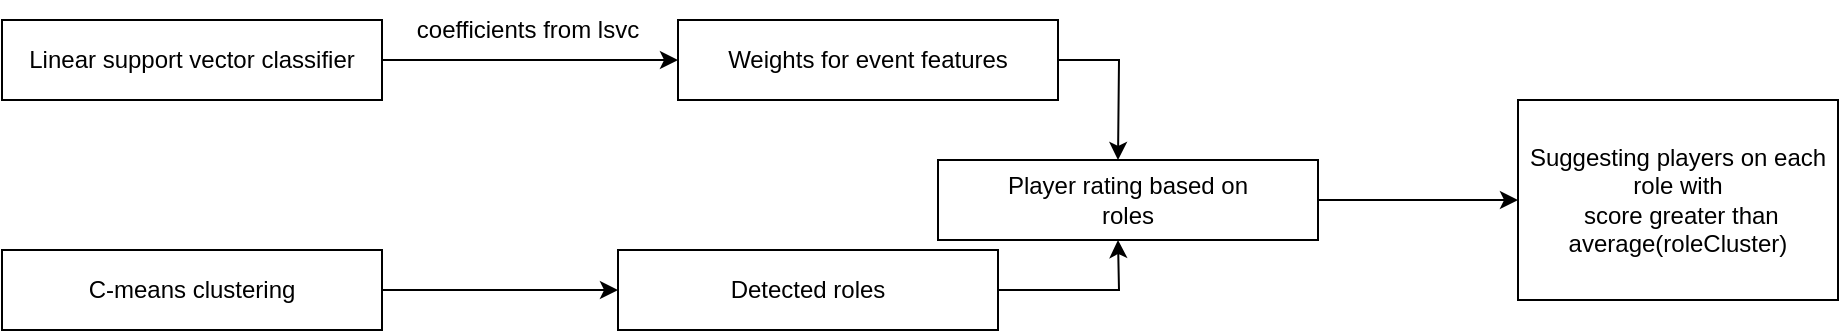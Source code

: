 <mxfile version="24.7.0" type="github">
  <diagram name="Page-1" id="SC-BxqLPSgjXVjuMUX3Q">
    <mxGraphModel dx="1434" dy="752" grid="1" gridSize="10" guides="1" tooltips="1" connect="1" arrows="1" fold="1" page="1" pageScale="1" pageWidth="850" pageHeight="1100" math="0" shadow="0">
      <root>
        <mxCell id="0" />
        <mxCell id="1" parent="0" />
        <mxCell id="a-muzrm8eiG3wozJ5mPS-7" style="edgeStyle=orthogonalEdgeStyle;rounded=0;orthogonalLoop=1;jettySize=auto;html=1;entryX=0;entryY=0.5;entryDx=0;entryDy=0;" parent="1" source="rX-7Qq154gYQwjGp52s8-1" target="rX-7Qq154gYQwjGp52s8-6" edge="1">
          <mxGeometry relative="1" as="geometry" />
        </mxCell>
        <mxCell id="rX-7Qq154gYQwjGp52s8-1" value="Linear support vector classifier" style="rounded=0;whiteSpace=wrap;html=1;" parent="1" vertex="1">
          <mxGeometry x="42" y="80" width="190" height="40" as="geometry" />
        </mxCell>
        <mxCell id="a-muzrm8eiG3wozJ5mPS-6" value="" style="edgeStyle=orthogonalEdgeStyle;rounded=0;orthogonalLoop=1;jettySize=auto;html=1;entryX=0;entryY=0.5;entryDx=0;entryDy=0;" parent="1" source="rX-7Qq154gYQwjGp52s8-2" target="rX-7Qq154gYQwjGp52s8-7" edge="1">
          <mxGeometry relative="1" as="geometry" />
        </mxCell>
        <mxCell id="rX-7Qq154gYQwjGp52s8-2" value="C-means clustering" style="rounded=0;whiteSpace=wrap;html=1;" parent="1" vertex="1">
          <mxGeometry x="42" y="195" width="190" height="40" as="geometry" />
        </mxCell>
        <mxCell id="rX-7Qq154gYQwjGp52s8-8" style="edgeStyle=orthogonalEdgeStyle;rounded=0;orthogonalLoop=1;jettySize=auto;html=1;" parent="1" source="rX-7Qq154gYQwjGp52s8-6" edge="1">
          <mxGeometry relative="1" as="geometry">
            <mxPoint x="600" y="150" as="targetPoint" />
          </mxGeometry>
        </mxCell>
        <mxCell id="rX-7Qq154gYQwjGp52s8-6" value="Weights for event features" style="rounded=0;whiteSpace=wrap;html=1;" parent="1" vertex="1">
          <mxGeometry x="380" y="80" width="190" height="40" as="geometry" />
        </mxCell>
        <mxCell id="rX-7Qq154gYQwjGp52s8-9" style="edgeStyle=orthogonalEdgeStyle;rounded=0;orthogonalLoop=1;jettySize=auto;html=1;" parent="1" source="rX-7Qq154gYQwjGp52s8-7" edge="1">
          <mxGeometry relative="1" as="geometry">
            <mxPoint x="600" y="190" as="targetPoint" />
          </mxGeometry>
        </mxCell>
        <mxCell id="rX-7Qq154gYQwjGp52s8-7" value="Detected roles" style="rounded=0;whiteSpace=wrap;html=1;" parent="1" vertex="1">
          <mxGeometry x="350" y="195" width="190" height="40" as="geometry" />
        </mxCell>
        <mxCell id="rX-7Qq154gYQwjGp52s8-14" style="edgeStyle=orthogonalEdgeStyle;rounded=0;orthogonalLoop=1;jettySize=auto;html=1;exitX=1;exitY=0.5;exitDx=0;exitDy=0;entryX=0;entryY=0.5;entryDx=0;entryDy=0;" parent="1" source="rX-7Qq154gYQwjGp52s8-10" target="rX-7Qq154gYQwjGp52s8-13" edge="1">
          <mxGeometry relative="1" as="geometry" />
        </mxCell>
        <mxCell id="rX-7Qq154gYQwjGp52s8-10" value="Player rating based on&lt;div&gt;roles&lt;/div&gt;" style="rounded=0;whiteSpace=wrap;html=1;" parent="1" vertex="1">
          <mxGeometry x="510" y="150" width="190" height="40" as="geometry" />
        </mxCell>
        <mxCell id="rX-7Qq154gYQwjGp52s8-13" value="Suggesting players on each role with&lt;div&gt;&amp;nbsp;score greater than average(roleCluster)&lt;/div&gt;" style="rounded=0;whiteSpace=wrap;html=1;" parent="1" vertex="1">
          <mxGeometry x="800" y="120" width="160" height="100" as="geometry" />
        </mxCell>
        <mxCell id="a-muzrm8eiG3wozJ5mPS-1" value="coefficients from lsvc" style="text;html=1;align=center;verticalAlign=middle;whiteSpace=wrap;rounded=0;" parent="1" vertex="1">
          <mxGeometry x="240" y="70" width="130" height="30" as="geometry" />
        </mxCell>
      </root>
    </mxGraphModel>
  </diagram>
</mxfile>
